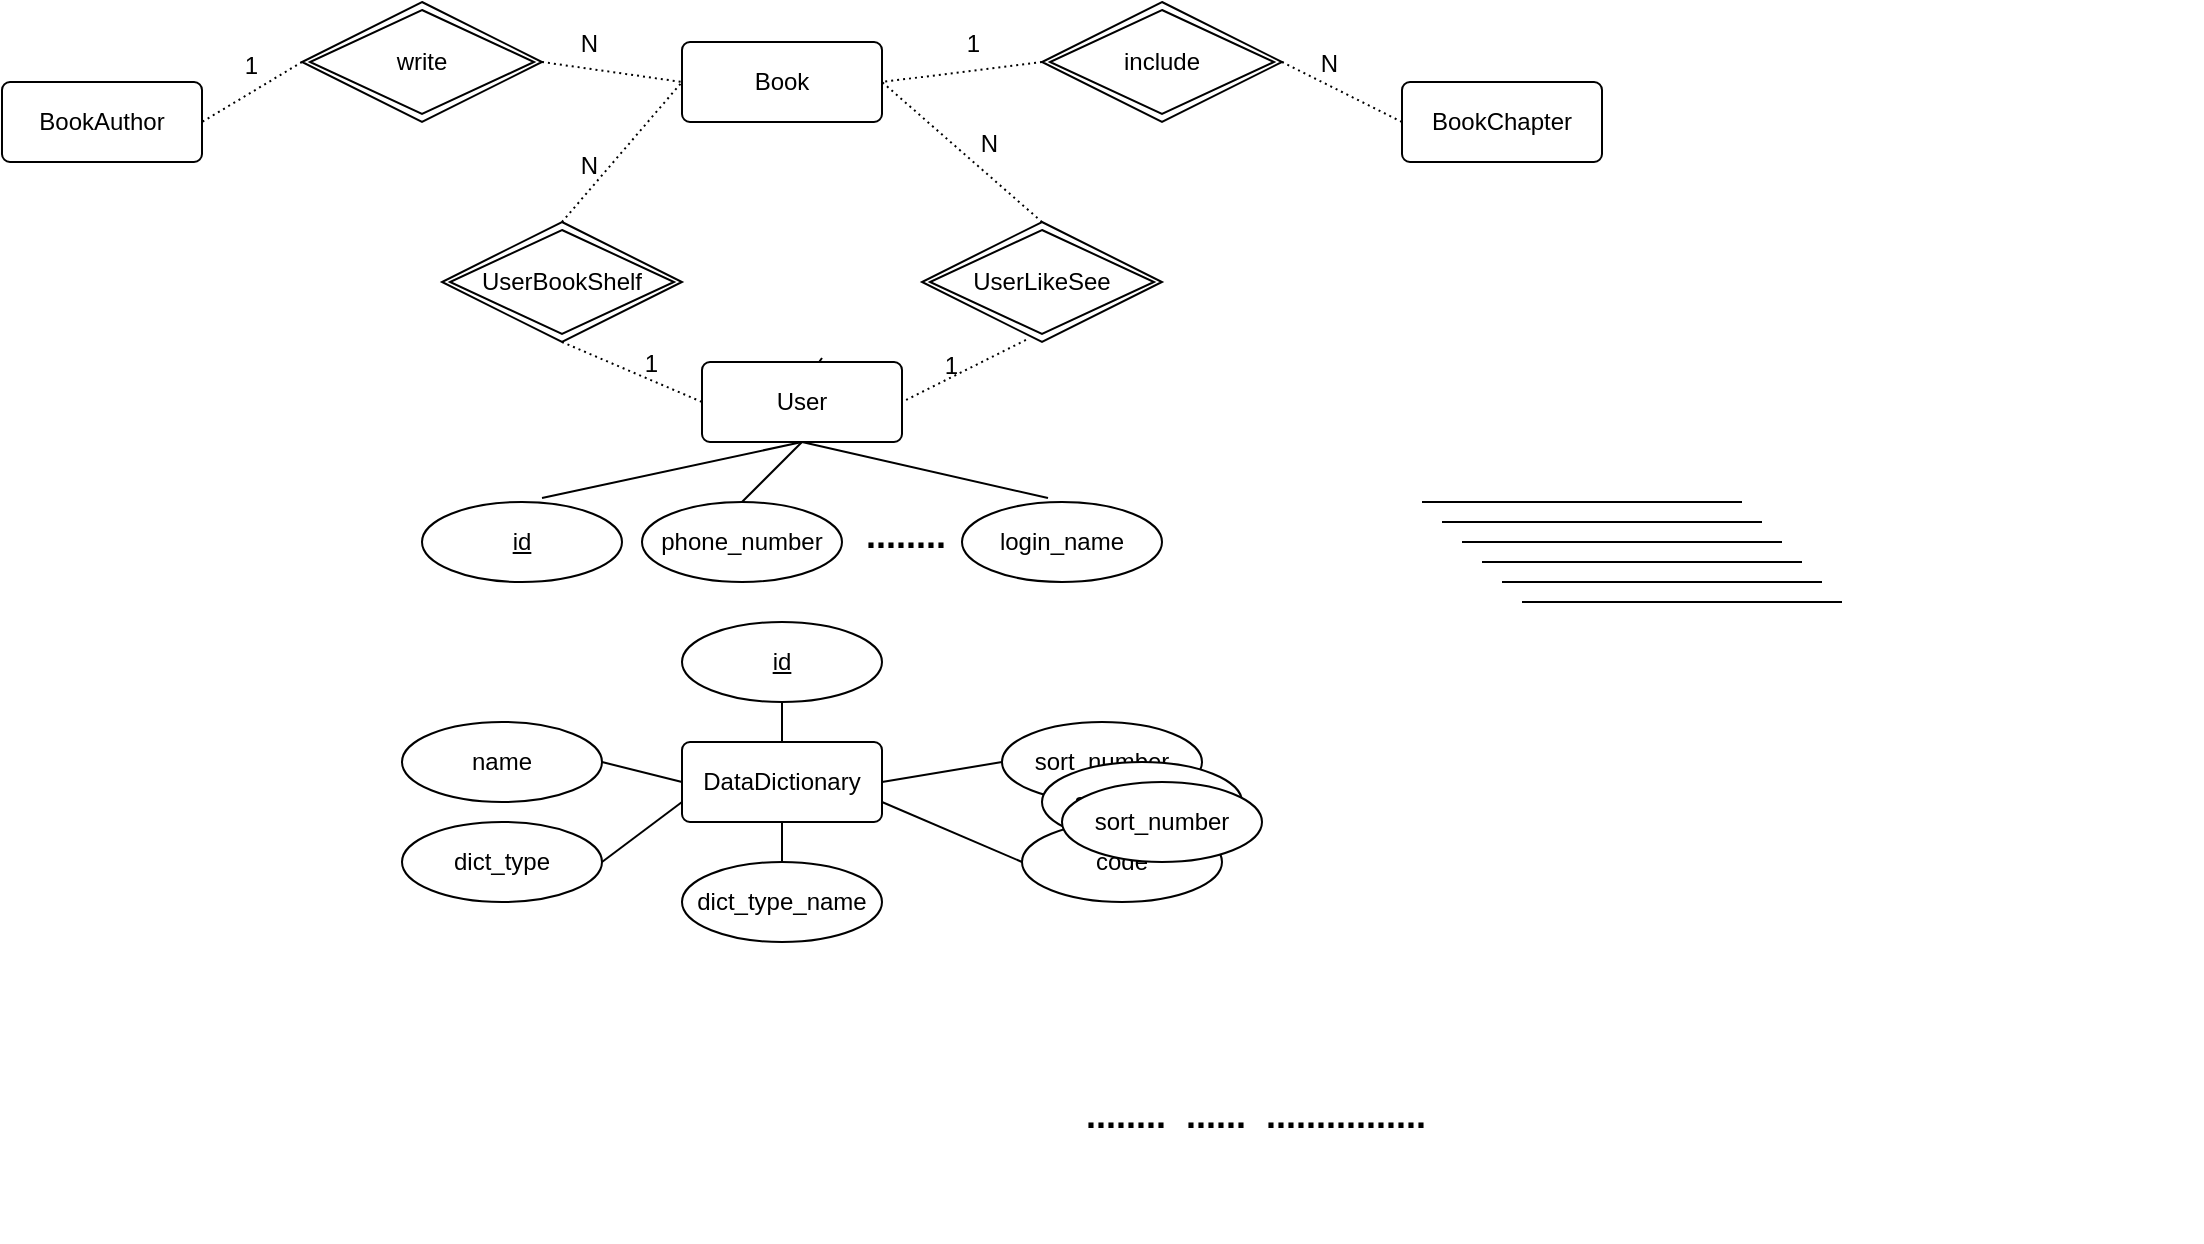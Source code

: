<mxfile version="21.3.2" type="github">
  <diagram id="R2lEEEUBdFMjLlhIrx00" name="Page-1">
    <mxGraphModel dx="1571" dy="796" grid="1" gridSize="10" guides="1" tooltips="1" connect="1" arrows="1" fold="1" page="1" pageScale="1" pageWidth="850" pageHeight="1100" math="0" shadow="0" extFonts="Permanent Marker^https://fonts.googleapis.com/css?family=Permanent+Marker">
      <root>
        <mxCell id="0" />
        <mxCell id="1" parent="0" />
        <mxCell id="S7SiLh0995_sBBa2Cg7T-1" value="DataDictionary" style="rounded=1;arcSize=10;whiteSpace=wrap;html=1;align=center;" vertex="1" parent="1">
          <mxGeometry x="360" y="550" width="100" height="40" as="geometry" />
        </mxCell>
        <mxCell id="S7SiLh0995_sBBa2Cg7T-4" value="BookChapter" style="rounded=1;arcSize=10;whiteSpace=wrap;html=1;align=center;" vertex="1" parent="1">
          <mxGeometry x="720" y="220" width="100" height="40" as="geometry" />
        </mxCell>
        <mxCell id="S7SiLh0995_sBBa2Cg7T-5" value="Book" style="rounded=1;arcSize=10;whiteSpace=wrap;html=1;align=center;" vertex="1" parent="1">
          <mxGeometry x="360" y="200" width="100" height="40" as="geometry" />
        </mxCell>
        <mxCell id="S7SiLh0995_sBBa2Cg7T-6" value="BookAuthor" style="rounded=1;arcSize=10;whiteSpace=wrap;html=1;align=center;" vertex="1" parent="1">
          <mxGeometry x="20" y="220" width="100" height="40" as="geometry" />
        </mxCell>
        <mxCell id="S7SiLh0995_sBBa2Cg7T-12" value="UserBookShelf" style="shape=rhombus;double=1;perimeter=rhombusPerimeter;whiteSpace=wrap;html=1;align=center;" vertex="1" parent="1">
          <mxGeometry x="240" y="290" width="120" height="60" as="geometry" />
        </mxCell>
        <mxCell id="S7SiLh0995_sBBa2Cg7T-13" value="" style="endArrow=none;html=1;rounded=0;dashed=1;dashPattern=1 2;exitX=0.5;exitY=1;exitDx=0;exitDy=0;entryX=0;entryY=0.5;entryDx=0;entryDy=0;" edge="1" parent="1" source="S7SiLh0995_sBBa2Cg7T-12" target="S7SiLh0995_sBBa2Cg7T-3">
          <mxGeometry relative="1" as="geometry">
            <mxPoint x="340" y="410" as="sourcePoint" />
            <mxPoint x="500" y="410" as="targetPoint" />
          </mxGeometry>
        </mxCell>
        <mxCell id="S7SiLh0995_sBBa2Cg7T-14" value="1" style="resizable=0;html=1;whiteSpace=wrap;align=right;verticalAlign=bottom;" connectable="0" vertex="1" parent="S7SiLh0995_sBBa2Cg7T-13">
          <mxGeometry x="1" relative="1" as="geometry">
            <mxPoint x="-20" y="-10" as="offset" />
          </mxGeometry>
        </mxCell>
        <mxCell id="S7SiLh0995_sBBa2Cg7T-15" value="" style="endArrow=none;html=1;rounded=0;dashed=1;dashPattern=1 2;entryX=0;entryY=0.5;entryDx=0;entryDy=0;exitX=0.5;exitY=0;exitDx=0;exitDy=0;" edge="1" parent="1" source="S7SiLh0995_sBBa2Cg7T-12" target="S7SiLh0995_sBBa2Cg7T-5">
          <mxGeometry relative="1" as="geometry">
            <mxPoint x="180" y="270" as="sourcePoint" />
            <mxPoint x="340" y="270" as="targetPoint" />
          </mxGeometry>
        </mxCell>
        <mxCell id="S7SiLh0995_sBBa2Cg7T-16" value="N" style="resizable=0;html=1;whiteSpace=wrap;align=right;verticalAlign=bottom;" connectable="0" vertex="1" parent="S7SiLh0995_sBBa2Cg7T-15">
          <mxGeometry x="1" relative="1" as="geometry">
            <mxPoint x="-40" y="50" as="offset" />
          </mxGeometry>
        </mxCell>
        <mxCell id="S7SiLh0995_sBBa2Cg7T-17" value="UserLikeSee" style="shape=rhombus;double=1;perimeter=rhombusPerimeter;whiteSpace=wrap;html=1;align=center;" vertex="1" parent="1">
          <mxGeometry x="480" y="290" width="120" height="60" as="geometry" />
        </mxCell>
        <mxCell id="S7SiLh0995_sBBa2Cg7T-20" value="" style="endArrow=none;html=1;rounded=0;dashed=1;dashPattern=1 2;entryX=1;entryY=0.5;entryDx=0;entryDy=0;exitX=0.433;exitY=0.983;exitDx=0;exitDy=0;exitPerimeter=0;" edge="1" parent="1" source="S7SiLh0995_sBBa2Cg7T-17" target="S7SiLh0995_sBBa2Cg7T-3">
          <mxGeometry relative="1" as="geometry">
            <mxPoint x="340" y="410" as="sourcePoint" />
            <mxPoint x="500" y="410" as="targetPoint" />
          </mxGeometry>
        </mxCell>
        <mxCell id="S7SiLh0995_sBBa2Cg7T-21" value="1" style="resizable=0;html=1;whiteSpace=wrap;align=right;verticalAlign=bottom;" connectable="0" vertex="1" parent="S7SiLh0995_sBBa2Cg7T-20">
          <mxGeometry x="1" relative="1" as="geometry">
            <mxPoint x="30" y="-10" as="offset" />
          </mxGeometry>
        </mxCell>
        <mxCell id="S7SiLh0995_sBBa2Cg7T-22" value="" style="endArrow=none;html=1;rounded=0;dashed=1;dashPattern=1 2;entryX=1;entryY=0.5;entryDx=0;entryDy=0;exitX=0.5;exitY=0;exitDx=0;exitDy=0;" edge="1" parent="1" source="S7SiLh0995_sBBa2Cg7T-17" target="S7SiLh0995_sBBa2Cg7T-5">
          <mxGeometry relative="1" as="geometry">
            <mxPoint x="340" y="410" as="sourcePoint" />
            <mxPoint x="500" y="410" as="targetPoint" />
          </mxGeometry>
        </mxCell>
        <mxCell id="S7SiLh0995_sBBa2Cg7T-23" value="N" style="resizable=0;html=1;whiteSpace=wrap;align=right;verticalAlign=bottom;" connectable="0" vertex="1" parent="S7SiLh0995_sBBa2Cg7T-22">
          <mxGeometry x="1" relative="1" as="geometry">
            <mxPoint x="60" y="40" as="offset" />
          </mxGeometry>
        </mxCell>
        <mxCell id="S7SiLh0995_sBBa2Cg7T-24" value="write" style="shape=rhombus;double=1;perimeter=rhombusPerimeter;whiteSpace=wrap;html=1;align=center;" vertex="1" parent="1">
          <mxGeometry x="170" y="180" width="120" height="60" as="geometry" />
        </mxCell>
        <mxCell id="S7SiLh0995_sBBa2Cg7T-25" value="include" style="shape=rhombus;double=1;perimeter=rhombusPerimeter;whiteSpace=wrap;html=1;align=center;" vertex="1" parent="1">
          <mxGeometry x="540" y="180" width="120" height="60" as="geometry" />
        </mxCell>
        <mxCell id="S7SiLh0995_sBBa2Cg7T-28" value="" style="endArrow=none;html=1;rounded=0;dashed=1;dashPattern=1 2;entryX=0;entryY=0.5;entryDx=0;entryDy=0;exitX=1;exitY=0.5;exitDx=0;exitDy=0;" edge="1" parent="1" source="S7SiLh0995_sBBa2Cg7T-24" target="S7SiLh0995_sBBa2Cg7T-5">
          <mxGeometry relative="1" as="geometry">
            <mxPoint x="340" y="410" as="sourcePoint" />
            <mxPoint x="500" y="410" as="targetPoint" />
          </mxGeometry>
        </mxCell>
        <mxCell id="S7SiLh0995_sBBa2Cg7T-29" value="N" style="resizable=0;html=1;whiteSpace=wrap;align=right;verticalAlign=bottom;" connectable="0" vertex="1" parent="S7SiLh0995_sBBa2Cg7T-28">
          <mxGeometry x="1" relative="1" as="geometry">
            <mxPoint x="-40" y="-10" as="offset" />
          </mxGeometry>
        </mxCell>
        <mxCell id="S7SiLh0995_sBBa2Cg7T-30" value="" style="endArrow=none;html=1;rounded=0;dashed=1;dashPattern=1 2;entryX=1;entryY=0.5;entryDx=0;entryDy=0;exitX=0;exitY=0.5;exitDx=0;exitDy=0;" edge="1" parent="1" source="S7SiLh0995_sBBa2Cg7T-24" target="S7SiLh0995_sBBa2Cg7T-6">
          <mxGeometry relative="1" as="geometry">
            <mxPoint x="340" y="410" as="sourcePoint" />
            <mxPoint x="500" y="410" as="targetPoint" />
          </mxGeometry>
        </mxCell>
        <mxCell id="S7SiLh0995_sBBa2Cg7T-31" value="1" style="resizable=0;html=1;whiteSpace=wrap;align=right;verticalAlign=bottom;" connectable="0" vertex="1" parent="S7SiLh0995_sBBa2Cg7T-30">
          <mxGeometry x="1" relative="1" as="geometry">
            <mxPoint x="30" y="-20" as="offset" />
          </mxGeometry>
        </mxCell>
        <mxCell id="S7SiLh0995_sBBa2Cg7T-34" value="" style="endArrow=none;html=1;rounded=0;dashed=1;dashPattern=1 2;entryX=0;entryY=0.5;entryDx=0;entryDy=0;exitX=1;exitY=0.5;exitDx=0;exitDy=0;" edge="1" parent="1" source="S7SiLh0995_sBBa2Cg7T-25" target="S7SiLh0995_sBBa2Cg7T-4">
          <mxGeometry relative="1" as="geometry">
            <mxPoint x="340" y="410" as="sourcePoint" />
            <mxPoint x="470" y="450" as="targetPoint" />
          </mxGeometry>
        </mxCell>
        <mxCell id="S7SiLh0995_sBBa2Cg7T-35" value="N" style="resizable=0;html=1;whiteSpace=wrap;align=right;verticalAlign=bottom;" connectable="0" vertex="1" parent="S7SiLh0995_sBBa2Cg7T-34">
          <mxGeometry x="1" relative="1" as="geometry">
            <mxPoint x="-30" y="-20" as="offset" />
          </mxGeometry>
        </mxCell>
        <mxCell id="S7SiLh0995_sBBa2Cg7T-36" value="" style="endArrow=none;html=1;rounded=0;dashed=1;dashPattern=1 2;entryX=1;entryY=0.5;entryDx=0;entryDy=0;exitX=0;exitY=0.5;exitDx=0;exitDy=0;" edge="1" parent="1" source="S7SiLh0995_sBBa2Cg7T-25" target="S7SiLh0995_sBBa2Cg7T-5">
          <mxGeometry relative="1" as="geometry">
            <mxPoint x="340" y="410" as="sourcePoint" />
            <mxPoint x="500" y="410" as="targetPoint" />
          </mxGeometry>
        </mxCell>
        <mxCell id="S7SiLh0995_sBBa2Cg7T-37" value="1" style="resizable=0;html=1;whiteSpace=wrap;align=right;verticalAlign=bottom;" connectable="0" vertex="1" parent="S7SiLh0995_sBBa2Cg7T-36">
          <mxGeometry x="1" relative="1" as="geometry">
            <mxPoint x="50" y="-10" as="offset" />
          </mxGeometry>
        </mxCell>
        <mxCell id="S7SiLh0995_sBBa2Cg7T-38" value="dict_type" style="ellipse;whiteSpace=wrap;html=1;align=center;" vertex="1" parent="1">
          <mxGeometry x="220" y="590" width="100" height="40" as="geometry" />
        </mxCell>
        <mxCell id="S7SiLh0995_sBBa2Cg7T-39" value="&lt;font style=&quot;font-size: 18px;&quot;&gt;&lt;b&gt;........&amp;nbsp; ......&amp;nbsp; ................&lt;/b&gt;&lt;/font&gt;" style="text;whiteSpace=wrap;html=1;" vertex="1" parent="1">
          <mxGeometry x="560" y="720" width="560" height="80" as="geometry" />
        </mxCell>
        <mxCell id="S7SiLh0995_sBBa2Cg7T-41" value="id&lt;br&gt;" style="ellipse;whiteSpace=wrap;html=1;align=center;fontStyle=4;" vertex="1" parent="1">
          <mxGeometry x="360" y="490" width="100" height="40" as="geometry" />
        </mxCell>
        <mxCell id="S7SiLh0995_sBBa2Cg7T-42" value="dict_type_name" style="ellipse;whiteSpace=wrap;html=1;align=center;" vertex="1" parent="1">
          <mxGeometry x="360" y="610" width="100" height="40" as="geometry" />
        </mxCell>
        <mxCell id="S7SiLh0995_sBBa2Cg7T-43" value="code" style="ellipse;whiteSpace=wrap;html=1;align=center;" vertex="1" parent="1">
          <mxGeometry x="530" y="590" width="100" height="40" as="geometry" />
        </mxCell>
        <mxCell id="S7SiLh0995_sBBa2Cg7T-44" value="name" style="ellipse;whiteSpace=wrap;html=1;align=center;" vertex="1" parent="1">
          <mxGeometry x="220" y="540" width="100" height="40" as="geometry" />
        </mxCell>
        <mxCell id="S7SiLh0995_sBBa2Cg7T-45" value="sort_number" style="ellipse;whiteSpace=wrap;html=1;align=center;" vertex="1" parent="1">
          <mxGeometry x="520" y="540" width="100" height="40" as="geometry" />
        </mxCell>
        <mxCell id="S7SiLh0995_sBBa2Cg7T-51" value="" style="endArrow=none;html=1;rounded=0;exitX=0.6;exitY=-0.05;exitDx=0;exitDy=0;exitPerimeter=0;" edge="1" parent="1" source="S7SiLh0995_sBBa2Cg7T-3">
          <mxGeometry relative="1" as="geometry">
            <mxPoint x="700" y="400" as="sourcePoint" />
            <mxPoint x="400" y="400" as="targetPoint" />
          </mxGeometry>
        </mxCell>
        <mxCell id="S7SiLh0995_sBBa2Cg7T-53" value="" style="resizable=0;html=1;whiteSpace=wrap;align=right;verticalAlign=bottom;" connectable="0" vertex="1" parent="S7SiLh0995_sBBa2Cg7T-51">
          <mxGeometry x="1" relative="1" as="geometry" />
        </mxCell>
        <mxCell id="S7SiLh0995_sBBa2Cg7T-54" value="" style="endArrow=none;html=1;rounded=0;entryX=0;entryY=0.5;entryDx=0;entryDy=0;exitX=1;exitY=0.75;exitDx=0;exitDy=0;" edge="1" parent="1" source="S7SiLh0995_sBBa2Cg7T-1" target="S7SiLh0995_sBBa2Cg7T-43">
          <mxGeometry relative="1" as="geometry">
            <mxPoint x="350" y="420" as="sourcePoint" />
            <mxPoint x="510" y="420" as="targetPoint" />
          </mxGeometry>
        </mxCell>
        <mxCell id="S7SiLh0995_sBBa2Cg7T-55" value="" style="resizable=0;html=1;whiteSpace=wrap;align=left;verticalAlign=bottom;" connectable="0" vertex="1" parent="S7SiLh0995_sBBa2Cg7T-54">
          <mxGeometry x="-1" relative="1" as="geometry" />
        </mxCell>
        <mxCell id="S7SiLh0995_sBBa2Cg7T-56" value="" style="resizable=0;html=1;whiteSpace=wrap;align=right;verticalAlign=bottom;" connectable="0" vertex="1" parent="S7SiLh0995_sBBa2Cg7T-54">
          <mxGeometry x="1" relative="1" as="geometry" />
        </mxCell>
        <mxCell id="S7SiLh0995_sBBa2Cg7T-57" value="" style="endArrow=none;html=1;rounded=0;entryX=0;entryY=0.5;entryDx=0;entryDy=0;" edge="1" parent="1" target="S7SiLh0995_sBBa2Cg7T-1">
          <mxGeometry relative="1" as="geometry">
            <mxPoint x="320" y="560" as="sourcePoint" />
            <mxPoint x="520" y="430" as="targetPoint" />
          </mxGeometry>
        </mxCell>
        <mxCell id="S7SiLh0995_sBBa2Cg7T-58" value="" style="resizable=0;html=1;whiteSpace=wrap;align=left;verticalAlign=bottom;" connectable="0" vertex="1" parent="S7SiLh0995_sBBa2Cg7T-57">
          <mxGeometry x="-1" relative="1" as="geometry" />
        </mxCell>
        <mxCell id="S7SiLh0995_sBBa2Cg7T-59" value="" style="resizable=0;html=1;whiteSpace=wrap;align=right;verticalAlign=bottom;" connectable="0" vertex="1" parent="S7SiLh0995_sBBa2Cg7T-57">
          <mxGeometry x="1" relative="1" as="geometry" />
        </mxCell>
        <mxCell id="S7SiLh0995_sBBa2Cg7T-60" value="" style="endArrow=none;html=1;rounded=0;entryX=0.5;entryY=0;entryDx=0;entryDy=0;exitX=0.5;exitY=1;exitDx=0;exitDy=0;" edge="1" parent="1" source="S7SiLh0995_sBBa2Cg7T-41" target="S7SiLh0995_sBBa2Cg7T-1">
          <mxGeometry relative="1" as="geometry">
            <mxPoint x="370" y="440" as="sourcePoint" />
            <mxPoint x="530" y="440" as="targetPoint" />
          </mxGeometry>
        </mxCell>
        <mxCell id="S7SiLh0995_sBBa2Cg7T-61" value="" style="resizable=0;html=1;whiteSpace=wrap;align=left;verticalAlign=bottom;" connectable="0" vertex="1" parent="S7SiLh0995_sBBa2Cg7T-60">
          <mxGeometry x="-1" relative="1" as="geometry" />
        </mxCell>
        <mxCell id="S7SiLh0995_sBBa2Cg7T-62" value="" style="resizable=0;html=1;whiteSpace=wrap;align=right;verticalAlign=bottom;" connectable="0" vertex="1" parent="S7SiLh0995_sBBa2Cg7T-60">
          <mxGeometry x="1" relative="1" as="geometry" />
        </mxCell>
        <mxCell id="S7SiLh0995_sBBa2Cg7T-63" value="" style="endArrow=none;html=1;rounded=0;entryX=0;entryY=0.5;entryDx=0;entryDy=0;exitX=1;exitY=0.5;exitDx=0;exitDy=0;" edge="1" parent="1" source="S7SiLh0995_sBBa2Cg7T-1" target="S7SiLh0995_sBBa2Cg7T-45">
          <mxGeometry relative="1" as="geometry">
            <mxPoint x="380" y="450" as="sourcePoint" />
            <mxPoint x="540" y="450" as="targetPoint" />
          </mxGeometry>
        </mxCell>
        <mxCell id="S7SiLh0995_sBBa2Cg7T-64" value="" style="resizable=0;html=1;whiteSpace=wrap;align=left;verticalAlign=bottom;" connectable="0" vertex="1" parent="S7SiLh0995_sBBa2Cg7T-63">
          <mxGeometry x="-1" relative="1" as="geometry" />
        </mxCell>
        <mxCell id="S7SiLh0995_sBBa2Cg7T-65" value="" style="resizable=0;html=1;whiteSpace=wrap;align=right;verticalAlign=bottom;" connectable="0" vertex="1" parent="S7SiLh0995_sBBa2Cg7T-63">
          <mxGeometry x="1" relative="1" as="geometry" />
        </mxCell>
        <mxCell id="S7SiLh0995_sBBa2Cg7T-66" value="" style="endArrow=none;html=1;rounded=0;entryX=1;entryY=0.5;entryDx=0;entryDy=0;exitX=0;exitY=0.75;exitDx=0;exitDy=0;" edge="1" parent="1" source="S7SiLh0995_sBBa2Cg7T-1" target="S7SiLh0995_sBBa2Cg7T-38">
          <mxGeometry relative="1" as="geometry">
            <mxPoint x="390" y="460" as="sourcePoint" />
            <mxPoint x="550" y="460" as="targetPoint" />
          </mxGeometry>
        </mxCell>
        <mxCell id="S7SiLh0995_sBBa2Cg7T-67" value="" style="resizable=0;html=1;whiteSpace=wrap;align=left;verticalAlign=bottom;" connectable="0" vertex="1" parent="S7SiLh0995_sBBa2Cg7T-66">
          <mxGeometry x="-1" relative="1" as="geometry" />
        </mxCell>
        <mxCell id="S7SiLh0995_sBBa2Cg7T-68" value="" style="resizable=0;html=1;whiteSpace=wrap;align=right;verticalAlign=bottom;" connectable="0" vertex="1" parent="S7SiLh0995_sBBa2Cg7T-66">
          <mxGeometry x="1" relative="1" as="geometry" />
        </mxCell>
        <mxCell id="S7SiLh0995_sBBa2Cg7T-69" value="" style="endArrow=none;html=1;rounded=0;entryX=0.5;entryY=0;entryDx=0;entryDy=0;" edge="1" parent="1" target="S7SiLh0995_sBBa2Cg7T-42">
          <mxGeometry relative="1" as="geometry">
            <mxPoint x="410" y="590" as="sourcePoint" />
            <mxPoint x="560" y="470" as="targetPoint" />
          </mxGeometry>
        </mxCell>
        <mxCell id="S7SiLh0995_sBBa2Cg7T-70" value="" style="resizable=0;html=1;whiteSpace=wrap;align=left;verticalAlign=bottom;" connectable="0" vertex="1" parent="S7SiLh0995_sBBa2Cg7T-69">
          <mxGeometry x="-1" relative="1" as="geometry" />
        </mxCell>
        <mxCell id="S7SiLh0995_sBBa2Cg7T-71" value="" style="resizable=0;html=1;whiteSpace=wrap;align=right;verticalAlign=bottom;" connectable="0" vertex="1" parent="S7SiLh0995_sBBa2Cg7T-69">
          <mxGeometry x="1" relative="1" as="geometry" />
        </mxCell>
        <mxCell id="S7SiLh0995_sBBa2Cg7T-72" value="id&lt;br&gt;" style="ellipse;whiteSpace=wrap;html=1;align=center;fontStyle=4;" vertex="1" parent="1">
          <mxGeometry x="230" y="430" width="100" height="40" as="geometry" />
        </mxCell>
        <mxCell id="S7SiLh0995_sBBa2Cg7T-73" value="" style="endArrow=none;html=1;rounded=0;exitX=0.5;exitY=0;exitDx=0;exitDy=0;entryX=0.5;entryY=1;entryDx=0;entryDy=0;" edge="1" parent="1" source="S7SiLh0995_sBBa2Cg7T-97" target="S7SiLh0995_sBBa2Cg7T-3">
          <mxGeometry relative="1" as="geometry">
            <mxPoint x="710" y="410" as="sourcePoint" />
            <mxPoint x="410" y="410" as="targetPoint" />
          </mxGeometry>
        </mxCell>
        <mxCell id="S7SiLh0995_sBBa2Cg7T-74" value="" style="resizable=0;html=1;whiteSpace=wrap;align=left;verticalAlign=bottom;" connectable="0" vertex="1" parent="S7SiLh0995_sBBa2Cg7T-73">
          <mxGeometry x="-1" relative="1" as="geometry" />
        </mxCell>
        <mxCell id="S7SiLh0995_sBBa2Cg7T-75" value="" style="resizable=0;html=1;whiteSpace=wrap;align=right;verticalAlign=bottom;" connectable="0" vertex="1" parent="S7SiLh0995_sBBa2Cg7T-73">
          <mxGeometry x="1" relative="1" as="geometry" />
        </mxCell>
        <mxCell id="S7SiLh0995_sBBa2Cg7T-76" value="" style="endArrow=none;html=1;rounded=0;exitX=0.5;exitY=1;exitDx=0;exitDy=0;entryX=0.43;entryY=-0.05;entryDx=0;entryDy=0;entryPerimeter=0;" edge="1" parent="1" source="S7SiLh0995_sBBa2Cg7T-3" target="S7SiLh0995_sBBa2Cg7T-100">
          <mxGeometry relative="1" as="geometry">
            <mxPoint x="720" y="420" as="sourcePoint" />
            <mxPoint x="880" y="420" as="targetPoint" />
          </mxGeometry>
        </mxCell>
        <mxCell id="S7SiLh0995_sBBa2Cg7T-77" value="" style="resizable=0;html=1;whiteSpace=wrap;align=left;verticalAlign=bottom;" connectable="0" vertex="1" parent="S7SiLh0995_sBBa2Cg7T-76">
          <mxGeometry x="-1" relative="1" as="geometry" />
        </mxCell>
        <mxCell id="S7SiLh0995_sBBa2Cg7T-78" value="" style="resizable=0;html=1;whiteSpace=wrap;align=right;verticalAlign=bottom;" connectable="0" vertex="1" parent="S7SiLh0995_sBBa2Cg7T-76">
          <mxGeometry x="1" relative="1" as="geometry" />
        </mxCell>
        <mxCell id="S7SiLh0995_sBBa2Cg7T-79" value="" style="endArrow=none;html=1;rounded=0;" edge="1" parent="1">
          <mxGeometry relative="1" as="geometry">
            <mxPoint x="730" y="430" as="sourcePoint" />
            <mxPoint x="890" y="430" as="targetPoint" />
          </mxGeometry>
        </mxCell>
        <mxCell id="S7SiLh0995_sBBa2Cg7T-80" value="" style="resizable=0;html=1;whiteSpace=wrap;align=left;verticalAlign=bottom;" connectable="0" vertex="1" parent="S7SiLh0995_sBBa2Cg7T-79">
          <mxGeometry x="-1" relative="1" as="geometry" />
        </mxCell>
        <mxCell id="S7SiLh0995_sBBa2Cg7T-81" value="" style="resizable=0;html=1;whiteSpace=wrap;align=right;verticalAlign=bottom;" connectable="0" vertex="1" parent="S7SiLh0995_sBBa2Cg7T-79">
          <mxGeometry x="1" relative="1" as="geometry" />
        </mxCell>
        <mxCell id="S7SiLh0995_sBBa2Cg7T-82" value="" style="endArrow=none;html=1;rounded=0;" edge="1" parent="1">
          <mxGeometry relative="1" as="geometry">
            <mxPoint x="740" y="440" as="sourcePoint" />
            <mxPoint x="900" y="440" as="targetPoint" />
          </mxGeometry>
        </mxCell>
        <mxCell id="S7SiLh0995_sBBa2Cg7T-83" value="" style="resizable=0;html=1;whiteSpace=wrap;align=left;verticalAlign=bottom;" connectable="0" vertex="1" parent="S7SiLh0995_sBBa2Cg7T-82">
          <mxGeometry x="-1" relative="1" as="geometry" />
        </mxCell>
        <mxCell id="S7SiLh0995_sBBa2Cg7T-84" value="" style="resizable=0;html=1;whiteSpace=wrap;align=right;verticalAlign=bottom;" connectable="0" vertex="1" parent="S7SiLh0995_sBBa2Cg7T-82">
          <mxGeometry x="1" relative="1" as="geometry" />
        </mxCell>
        <mxCell id="S7SiLh0995_sBBa2Cg7T-85" value="" style="endArrow=none;html=1;rounded=0;" edge="1" parent="1">
          <mxGeometry relative="1" as="geometry">
            <mxPoint x="750" y="450" as="sourcePoint" />
            <mxPoint x="910" y="450" as="targetPoint" />
          </mxGeometry>
        </mxCell>
        <mxCell id="S7SiLh0995_sBBa2Cg7T-86" value="" style="resizable=0;html=1;whiteSpace=wrap;align=left;verticalAlign=bottom;" connectable="0" vertex="1" parent="S7SiLh0995_sBBa2Cg7T-85">
          <mxGeometry x="-1" relative="1" as="geometry" />
        </mxCell>
        <mxCell id="S7SiLh0995_sBBa2Cg7T-87" value="" style="resizable=0;html=1;whiteSpace=wrap;align=right;verticalAlign=bottom;" connectable="0" vertex="1" parent="S7SiLh0995_sBBa2Cg7T-85">
          <mxGeometry x="1" relative="1" as="geometry" />
        </mxCell>
        <mxCell id="S7SiLh0995_sBBa2Cg7T-88" value="" style="endArrow=none;html=1;rounded=0;" edge="1" parent="1">
          <mxGeometry relative="1" as="geometry">
            <mxPoint x="760" y="460" as="sourcePoint" />
            <mxPoint x="920" y="460" as="targetPoint" />
          </mxGeometry>
        </mxCell>
        <mxCell id="S7SiLh0995_sBBa2Cg7T-89" value="" style="resizable=0;html=1;whiteSpace=wrap;align=left;verticalAlign=bottom;" connectable="0" vertex="1" parent="S7SiLh0995_sBBa2Cg7T-88">
          <mxGeometry x="-1" relative="1" as="geometry" />
        </mxCell>
        <mxCell id="S7SiLh0995_sBBa2Cg7T-90" value="" style="resizable=0;html=1;whiteSpace=wrap;align=right;verticalAlign=bottom;" connectable="0" vertex="1" parent="S7SiLh0995_sBBa2Cg7T-88">
          <mxGeometry x="1" relative="1" as="geometry" />
        </mxCell>
        <mxCell id="S7SiLh0995_sBBa2Cg7T-91" value="" style="endArrow=none;html=1;rounded=0;" edge="1" parent="1">
          <mxGeometry relative="1" as="geometry">
            <mxPoint x="770" y="470" as="sourcePoint" />
            <mxPoint x="930" y="470" as="targetPoint" />
          </mxGeometry>
        </mxCell>
        <mxCell id="S7SiLh0995_sBBa2Cg7T-92" value="" style="resizable=0;html=1;whiteSpace=wrap;align=left;verticalAlign=bottom;" connectable="0" vertex="1" parent="S7SiLh0995_sBBa2Cg7T-91">
          <mxGeometry x="-1" relative="1" as="geometry" />
        </mxCell>
        <mxCell id="S7SiLh0995_sBBa2Cg7T-93" value="" style="resizable=0;html=1;whiteSpace=wrap;align=right;verticalAlign=bottom;" connectable="0" vertex="1" parent="S7SiLh0995_sBBa2Cg7T-91">
          <mxGeometry x="1" relative="1" as="geometry" />
        </mxCell>
        <mxCell id="S7SiLh0995_sBBa2Cg7T-94" value="" style="endArrow=none;html=1;rounded=0;" edge="1" parent="1">
          <mxGeometry relative="1" as="geometry">
            <mxPoint x="780" y="480" as="sourcePoint" />
            <mxPoint x="940" y="480" as="targetPoint" />
          </mxGeometry>
        </mxCell>
        <mxCell id="S7SiLh0995_sBBa2Cg7T-95" value="" style="resizable=0;html=1;whiteSpace=wrap;align=left;verticalAlign=bottom;" connectable="0" vertex="1" parent="S7SiLh0995_sBBa2Cg7T-94">
          <mxGeometry x="-1" relative="1" as="geometry" />
        </mxCell>
        <mxCell id="S7SiLh0995_sBBa2Cg7T-96" value="" style="resizable=0;html=1;whiteSpace=wrap;align=right;verticalAlign=bottom;" connectable="0" vertex="1" parent="S7SiLh0995_sBBa2Cg7T-94">
          <mxGeometry x="1" relative="1" as="geometry" />
        </mxCell>
        <mxCell id="S7SiLh0995_sBBa2Cg7T-97" value="phone_number" style="ellipse;whiteSpace=wrap;html=1;align=center;" vertex="1" parent="1">
          <mxGeometry x="340" y="430" width="100" height="40" as="geometry" />
        </mxCell>
        <mxCell id="S7SiLh0995_sBBa2Cg7T-98" value="sort_number" style="ellipse;whiteSpace=wrap;html=1;align=center;" vertex="1" parent="1">
          <mxGeometry x="540" y="560" width="100" height="40" as="geometry" />
        </mxCell>
        <mxCell id="S7SiLh0995_sBBa2Cg7T-99" value="sort_number" style="ellipse;whiteSpace=wrap;html=1;align=center;" vertex="1" parent="1">
          <mxGeometry x="550" y="570" width="100" height="40" as="geometry" />
        </mxCell>
        <mxCell id="S7SiLh0995_sBBa2Cg7T-100" value="login_name" style="ellipse;whiteSpace=wrap;html=1;align=center;" vertex="1" parent="1">
          <mxGeometry x="500" y="430" width="100" height="40" as="geometry" />
        </mxCell>
        <mxCell id="S7SiLh0995_sBBa2Cg7T-101" value="&lt;font style=&quot;font-size: 18px;&quot;&gt;&lt;b&gt;........&lt;/b&gt;&lt;/font&gt;" style="text;whiteSpace=wrap;html=1;" vertex="1" parent="1">
          <mxGeometry x="450" y="430" width="40" height="10" as="geometry" />
        </mxCell>
        <mxCell id="S7SiLh0995_sBBa2Cg7T-102" value="" style="endArrow=none;html=1;rounded=0;exitX=0.6;exitY=-0.05;exitDx=0;exitDy=0;exitPerimeter=0;entryX=0.5;entryY=1;entryDx=0;entryDy=0;" edge="1" parent="1" source="S7SiLh0995_sBBa2Cg7T-72" target="S7SiLh0995_sBBa2Cg7T-3">
          <mxGeometry relative="1" as="geometry">
            <mxPoint x="290" y="428" as="sourcePoint" />
            <mxPoint x="400" y="400" as="targetPoint" />
          </mxGeometry>
        </mxCell>
        <mxCell id="S7SiLh0995_sBBa2Cg7T-103" value="" style="resizable=0;html=1;whiteSpace=wrap;align=left;verticalAlign=bottom;" connectable="0" vertex="1" parent="S7SiLh0995_sBBa2Cg7T-102">
          <mxGeometry x="-1" relative="1" as="geometry" />
        </mxCell>
        <mxCell id="S7SiLh0995_sBBa2Cg7T-3" value="User" style="rounded=1;arcSize=10;whiteSpace=wrap;html=1;align=center;" vertex="1" parent="1">
          <mxGeometry x="370" y="360" width="100" height="40" as="geometry" />
        </mxCell>
      </root>
    </mxGraphModel>
  </diagram>
</mxfile>
